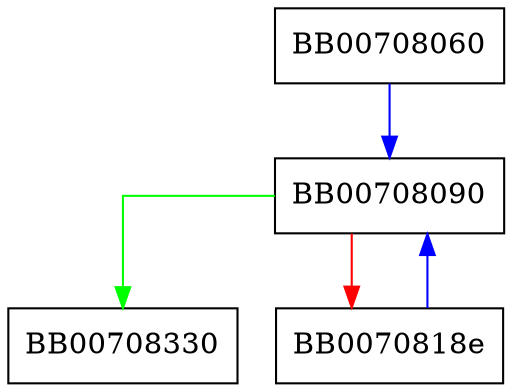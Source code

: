 digraph _x86_64_AES_decrypt_compact {
  node [shape="box"];
  graph [splines=ortho];
  BB00708060 -> BB00708090 [color="blue"];
  BB00708090 -> BB00708330 [color="green"];
  BB00708090 -> BB0070818e [color="red"];
  BB0070818e -> BB00708090 [color="blue"];
}